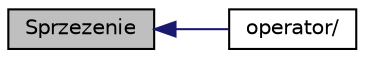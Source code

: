 digraph G
{
  edge [fontname="Helvetica",fontsize="10",labelfontname="Helvetica",labelfontsize="10"];
  node [fontname="Helvetica",fontsize="10",shape=record];
  rankdir="LR";
  Node1 [label="Sprzezenie",height=0.2,width=0.4,color="black", fillcolor="grey75", style="filled" fontcolor="black"];
  Node1 -> Node2 [dir="back",color="midnightblue",fontsize="10",style="solid",fontname="Helvetica"];
  Node2 [label="operator/",height=0.2,width=0.4,color="black", fillcolor="white", style="filled",URL="$zespolone_8cpp.html#a9f10e6a32179551a6f20ce9dabdf179a",tooltip="Operator dwuargumentowy &#39;/&#39;."];
}
